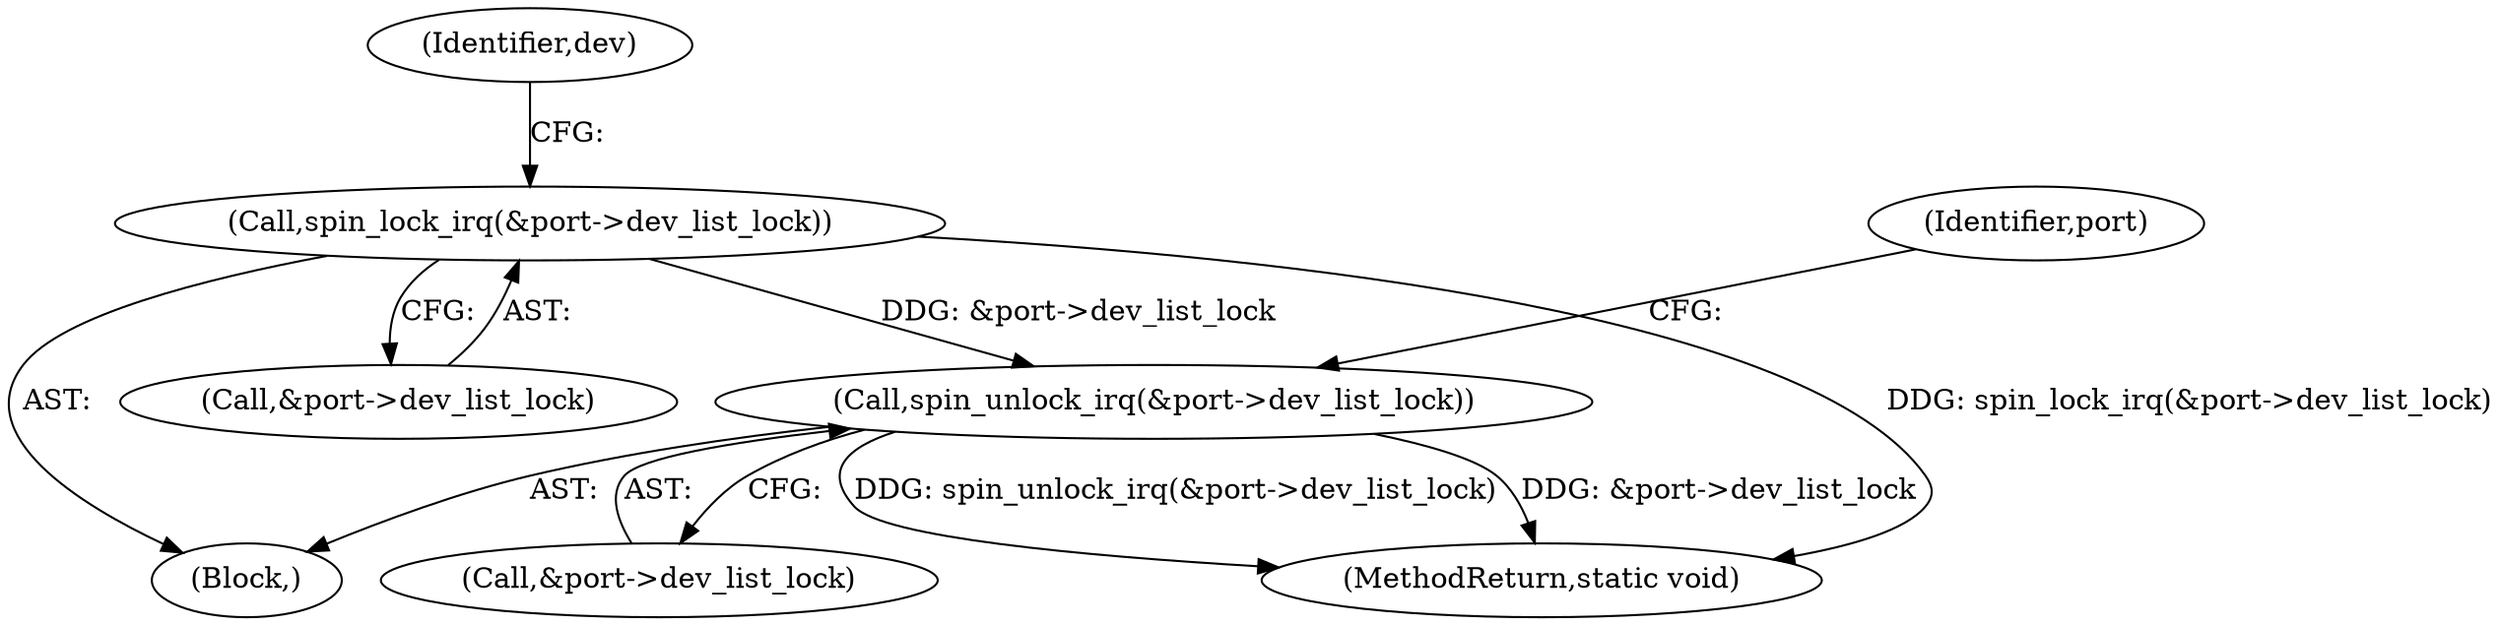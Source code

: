digraph "0_linux_0558f33c06bb910e2879e355192227a8e8f0219d_4@pointer" {
"1000121" [label="(Call,spin_unlock_irq(&port->dev_list_lock))"];
"1000107" [label="(Call,spin_lock_irq(&port->dev_list_lock))"];
"1000108" [label="(Call,&port->dev_list_lock)"];
"1000122" [label="(Call,&port->dev_list_lock)"];
"1000121" [label="(Call,spin_unlock_irq(&port->dev_list_lock))"];
"1000115" [label="(Identifier,dev)"];
"1000127" [label="(Identifier,port)"];
"1000148" [label="(MethodReturn,static void)"];
"1000107" [label="(Call,spin_lock_irq(&port->dev_list_lock))"];
"1000106" [label="(Block,)"];
"1000121" -> "1000106"  [label="AST: "];
"1000121" -> "1000122"  [label="CFG: "];
"1000122" -> "1000121"  [label="AST: "];
"1000127" -> "1000121"  [label="CFG: "];
"1000121" -> "1000148"  [label="DDG: spin_unlock_irq(&port->dev_list_lock)"];
"1000121" -> "1000148"  [label="DDG: &port->dev_list_lock"];
"1000107" -> "1000121"  [label="DDG: &port->dev_list_lock"];
"1000107" -> "1000106"  [label="AST: "];
"1000107" -> "1000108"  [label="CFG: "];
"1000108" -> "1000107"  [label="AST: "];
"1000115" -> "1000107"  [label="CFG: "];
"1000107" -> "1000148"  [label="DDG: spin_lock_irq(&port->dev_list_lock)"];
}
